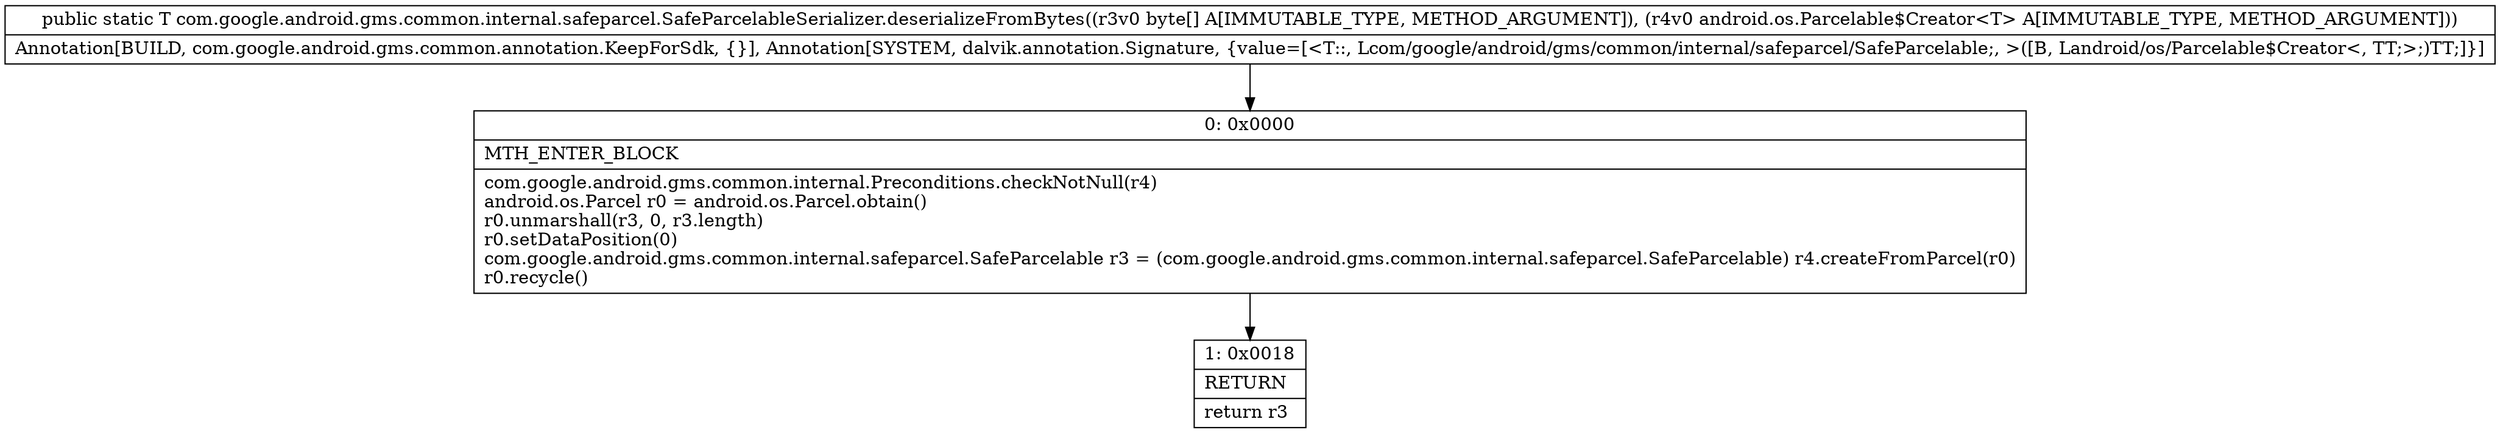 digraph "CFG forcom.google.android.gms.common.internal.safeparcel.SafeParcelableSerializer.deserializeFromBytes([BLandroid\/os\/Parcelable$Creator;)Lcom\/google\/android\/gms\/common\/internal\/safeparcel\/SafeParcelable;" {
Node_0 [shape=record,label="{0\:\ 0x0000|MTH_ENTER_BLOCK\l|com.google.android.gms.common.internal.Preconditions.checkNotNull(r4)\landroid.os.Parcel r0 = android.os.Parcel.obtain()\lr0.unmarshall(r3, 0, r3.length)\lr0.setDataPosition(0)\lcom.google.android.gms.common.internal.safeparcel.SafeParcelable r3 = (com.google.android.gms.common.internal.safeparcel.SafeParcelable) r4.createFromParcel(r0)\lr0.recycle()\l}"];
Node_1 [shape=record,label="{1\:\ 0x0018|RETURN\l|return r3\l}"];
MethodNode[shape=record,label="{public static T com.google.android.gms.common.internal.safeparcel.SafeParcelableSerializer.deserializeFromBytes((r3v0 byte[] A[IMMUTABLE_TYPE, METHOD_ARGUMENT]), (r4v0 android.os.Parcelable$Creator\<T\> A[IMMUTABLE_TYPE, METHOD_ARGUMENT]))  | Annotation[BUILD, com.google.android.gms.common.annotation.KeepForSdk, \{\}], Annotation[SYSTEM, dalvik.annotation.Signature, \{value=[\<T::, Lcom\/google\/android\/gms\/common\/internal\/safeparcel\/SafeParcelable;, \>([B, Landroid\/os\/Parcelable$Creator\<, TT;\>;)TT;]\}]\l}"];
MethodNode -> Node_0;
Node_0 -> Node_1;
}

